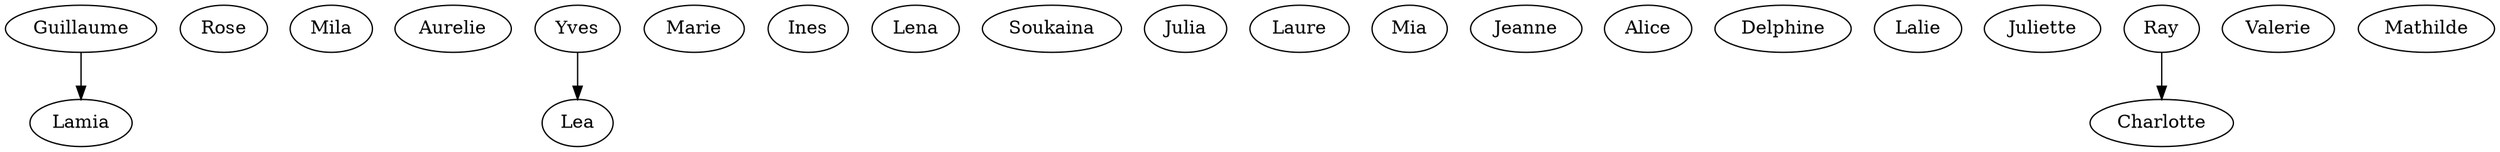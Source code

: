 strict digraph G {
  Lamia;
  Rose;
  Lamia;
  Guillaume;
  Mila;
  Aurelie;
  Yves;
  Aurelie;
  Marie;
  Ines;
  Lea;
  Lena;
  Soukaina;
  Julia;
  Lamia;
  Laure;
  Mia;
  Aurelie;
  Jeanne;
  Alice;
  Delphine;
  Lalie;
  Juliette;
  Charlotte;
  Valerie;
  Marie;
  Ray;
  Mathilde;
  Guillaume -> Lamia;
  Yves -> Lea;
  Ray -> Charlotte;
}
